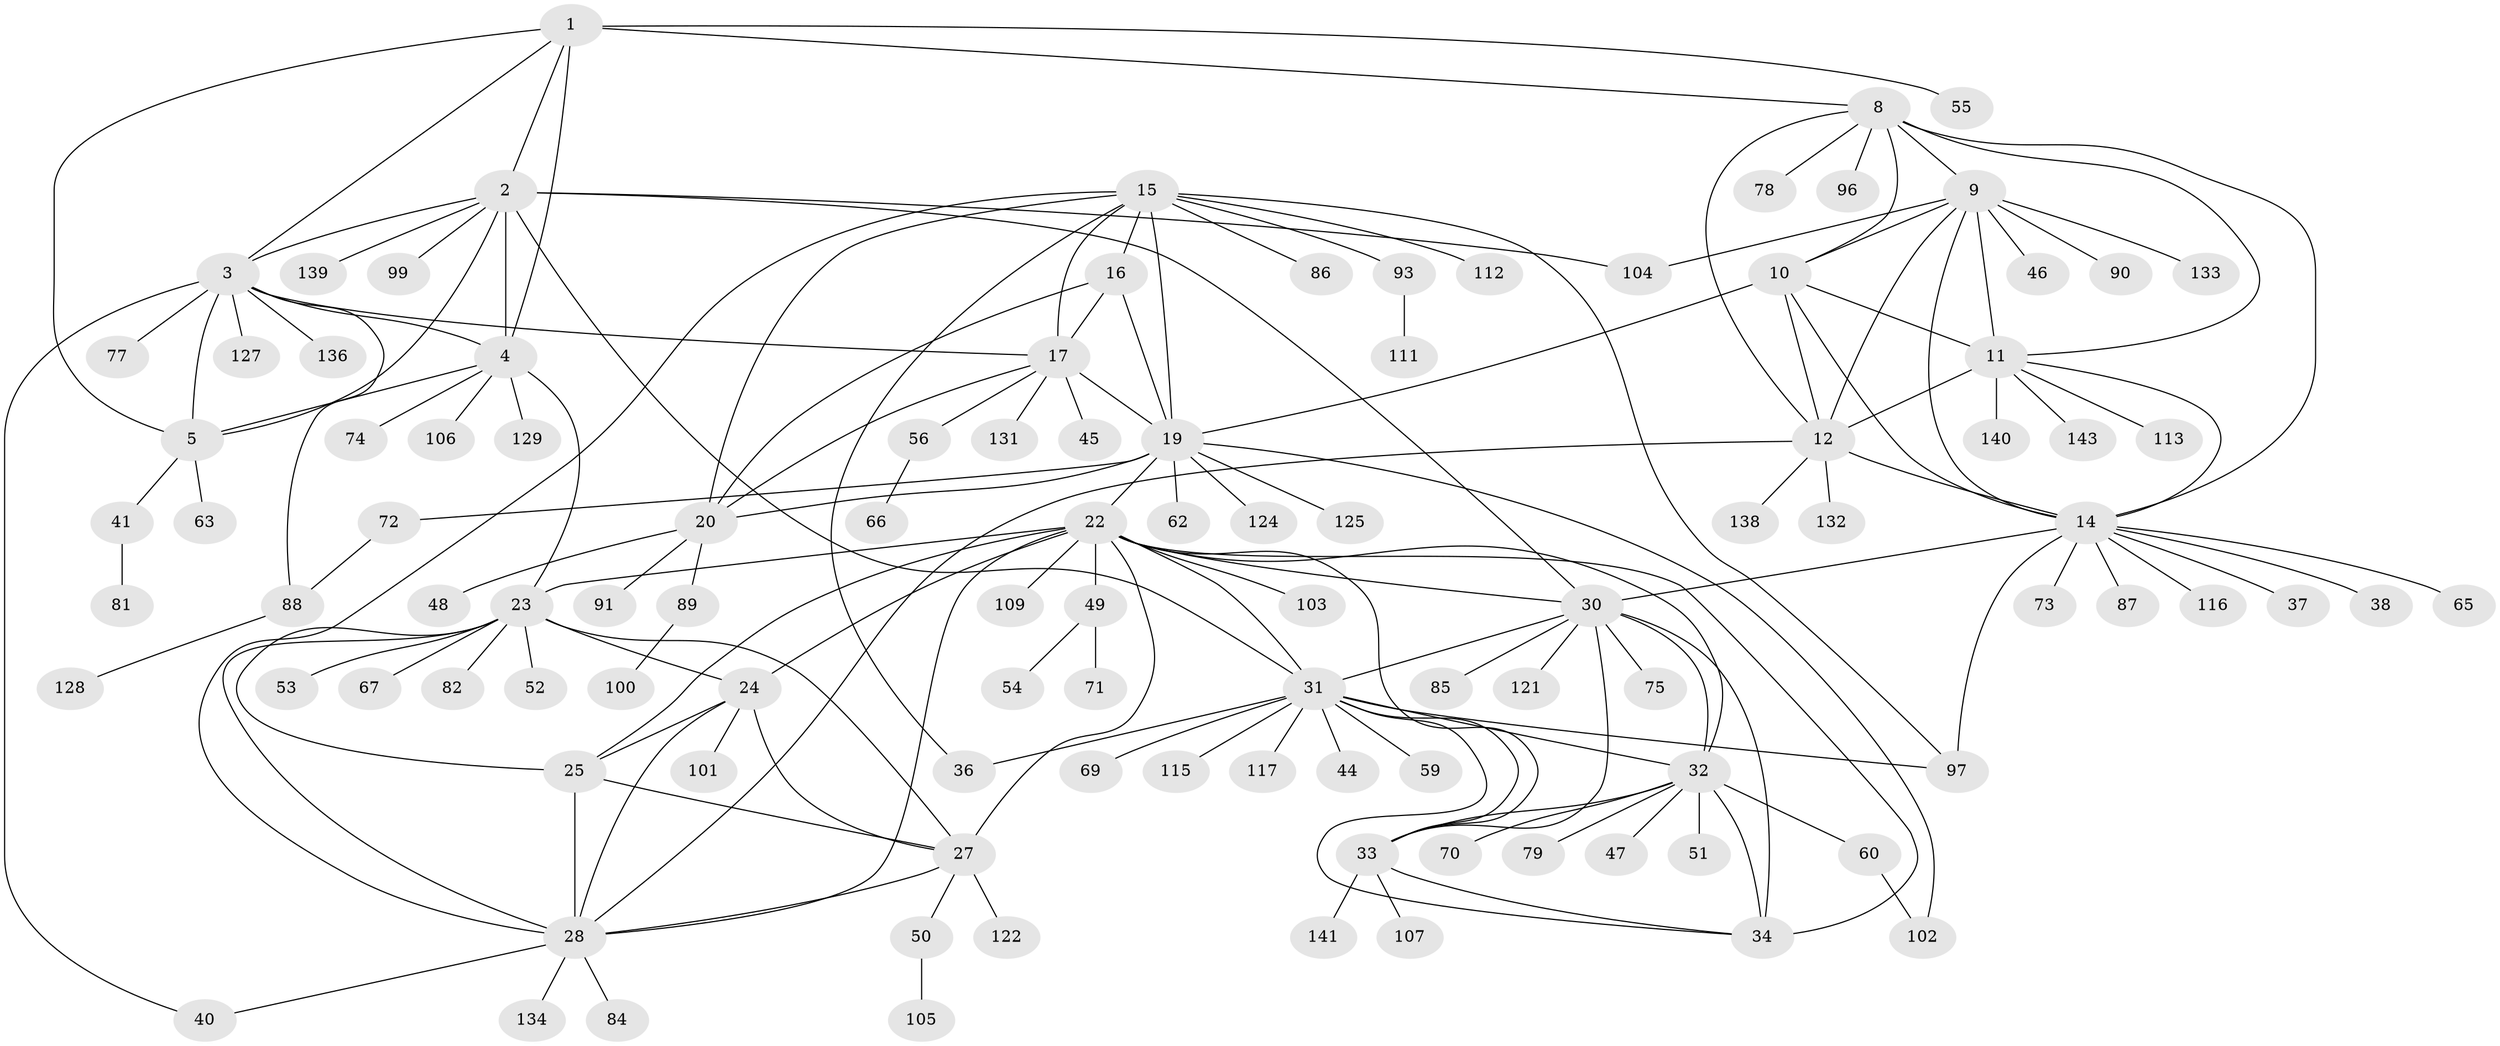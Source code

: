 // original degree distribution, {9: 0.055944055944055944, 12: 0.02097902097902098, 10: 0.04195804195804196, 6: 0.013986013986013986, 7: 0.03496503496503497, 15: 0.013986013986013986, 8: 0.04895104895104895, 11: 0.013986013986013986, 3: 0.027972027972027972, 1: 0.5944055944055944, 2: 0.11888111888111888, 4: 0.013986013986013986}
// Generated by graph-tools (version 1.1) at 2025/11/02/27/25 16:11:35]
// undirected, 108 vertices, 163 edges
graph export_dot {
graph [start="1"]
  node [color=gray90,style=filled];
  1 [super="+39"];
  2 [super="+142"];
  3 [super="+6"];
  4 [super="+7"];
  5 [super="+80"];
  8 [super="+64"];
  9 [super="+13"];
  10;
  11 [super="+58"];
  12 [super="+135"];
  14 [super="+92"];
  15 [super="+114"];
  16 [super="+137"];
  17 [super="+18"];
  19 [super="+21"];
  20 [super="+76"];
  22 [super="+29"];
  23 [super="+26"];
  24 [super="+83"];
  25 [super="+130"];
  27 [super="+108"];
  28 [super="+42"];
  30 [super="+110"];
  31 [super="+61"];
  32 [super="+35"];
  33 [super="+123"];
  34;
  36 [super="+68"];
  37;
  38;
  40 [super="+98"];
  41 [super="+43"];
  44;
  45 [super="+57"];
  46;
  47;
  48;
  49 [super="+94"];
  50;
  51;
  52;
  53;
  54;
  55 [super="+95"];
  56;
  59;
  60;
  62;
  63;
  65;
  66;
  67 [super="+119"];
  69;
  70;
  71;
  72;
  73;
  74;
  75;
  77;
  78;
  79;
  81;
  82;
  84;
  85;
  86;
  87;
  88 [super="+118"];
  89;
  90;
  91;
  93;
  96;
  97 [super="+120"];
  99;
  100;
  101;
  102;
  103;
  104;
  105;
  106;
  107;
  109;
  111;
  112;
  113;
  115;
  116 [super="+126"];
  117;
  121;
  122;
  124;
  125;
  127;
  128;
  129;
  131;
  132;
  133;
  134;
  136;
  138;
  139;
  140;
  141;
  143;
  1 -- 2;
  1 -- 3 [weight=2];
  1 -- 4 [weight=2];
  1 -- 5;
  1 -- 8;
  1 -- 55;
  2 -- 3 [weight=2];
  2 -- 4 [weight=2];
  2 -- 5;
  2 -- 31;
  2 -- 99;
  2 -- 104;
  2 -- 139;
  2 -- 30;
  3 -- 4 [weight=4];
  3 -- 5 [weight=2];
  3 -- 77;
  3 -- 127;
  3 -- 136;
  3 -- 40;
  3 -- 17;
  3 -- 88;
  4 -- 5 [weight=2];
  4 -- 74;
  4 -- 106;
  4 -- 129;
  4 -- 23;
  5 -- 41;
  5 -- 63;
  8 -- 9 [weight=2];
  8 -- 10;
  8 -- 11;
  8 -- 12;
  8 -- 14;
  8 -- 78;
  8 -- 96;
  9 -- 10 [weight=2];
  9 -- 11 [weight=2];
  9 -- 12 [weight=2];
  9 -- 14 [weight=2];
  9 -- 46;
  9 -- 90;
  9 -- 133;
  9 -- 104;
  10 -- 11;
  10 -- 12;
  10 -- 14;
  10 -- 19;
  11 -- 12;
  11 -- 14;
  11 -- 113;
  11 -- 140;
  11 -- 143;
  12 -- 14;
  12 -- 28;
  12 -- 132;
  12 -- 138;
  14 -- 30;
  14 -- 37;
  14 -- 38;
  14 -- 65;
  14 -- 73;
  14 -- 87;
  14 -- 97;
  14 -- 116;
  15 -- 16;
  15 -- 17 [weight=2];
  15 -- 19 [weight=2];
  15 -- 20;
  15 -- 28;
  15 -- 86;
  15 -- 93;
  15 -- 97;
  15 -- 112;
  15 -- 36;
  16 -- 17 [weight=2];
  16 -- 19 [weight=2];
  16 -- 20;
  17 -- 19 [weight=4];
  17 -- 20 [weight=2];
  17 -- 45;
  17 -- 131;
  17 -- 56;
  19 -- 20 [weight=2];
  19 -- 62;
  19 -- 102;
  19 -- 72;
  19 -- 124;
  19 -- 125;
  19 -- 22;
  20 -- 48;
  20 -- 89;
  20 -- 91;
  22 -- 23 [weight=2];
  22 -- 24;
  22 -- 25;
  22 -- 27;
  22 -- 28;
  22 -- 49;
  22 -- 32 [weight=2];
  22 -- 33;
  22 -- 34;
  22 -- 103;
  22 -- 109;
  22 -- 30;
  22 -- 31;
  23 -- 24 [weight=2];
  23 -- 25 [weight=2];
  23 -- 27 [weight=2];
  23 -- 28 [weight=2];
  23 -- 52;
  23 -- 53;
  23 -- 67;
  23 -- 82;
  24 -- 25;
  24 -- 27;
  24 -- 28;
  24 -- 101;
  25 -- 27;
  25 -- 28;
  27 -- 28;
  27 -- 50;
  27 -- 122;
  28 -- 40;
  28 -- 84;
  28 -- 134;
  30 -- 31;
  30 -- 32 [weight=2];
  30 -- 33;
  30 -- 34;
  30 -- 75;
  30 -- 85;
  30 -- 121;
  31 -- 32 [weight=2];
  31 -- 33;
  31 -- 34;
  31 -- 36;
  31 -- 44;
  31 -- 59;
  31 -- 69;
  31 -- 115;
  31 -- 117;
  31 -- 97;
  32 -- 33 [weight=2];
  32 -- 34 [weight=2];
  32 -- 51;
  32 -- 60;
  32 -- 79;
  32 -- 47;
  32 -- 70;
  33 -- 34;
  33 -- 107;
  33 -- 141;
  41 -- 81;
  49 -- 54;
  49 -- 71;
  50 -- 105;
  56 -- 66;
  60 -- 102;
  72 -- 88;
  88 -- 128;
  89 -- 100;
  93 -- 111;
}

